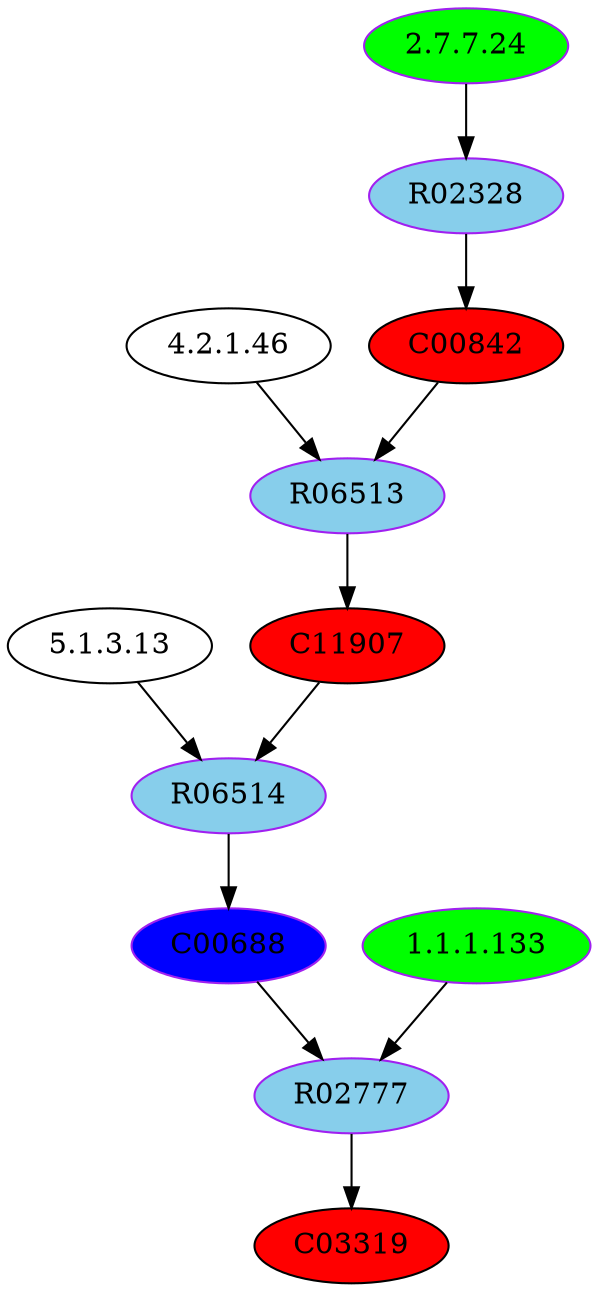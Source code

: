 digraph G {
"5.1.3.13" [type=E];
"2.7.7.24" [color=purple, fillcolor=green, style=filled, type=E];
"1.1.1.133" [color=purple, fillcolor=green, style=filled, type=E];
"4.2.1.46" [type=E];
R02328 [color=purple, fillcolor=skyblue, style=filled, type=R];
R06513 [color=purple, fillcolor=skyblue, style=filled, type=R];
R02777 [color=purple, fillcolor=skyblue, style=filled, type=R];
R06514 [color=purple, fillcolor=skyblue, style=filled, type=R];
C11907 [fillcolor=red, style=filled, type=C];
C00842 [fillcolor=red, style=filled, type=C];
C03319 [fillcolor=red, style=filled, type=C];
C00688 [color=purple, fillcolor=blue, style=filled, type=C];
C00688 -> R02777;
R02777 -> C03319;
C11907 -> R06514;
R06514 -> C00688;
C00842 -> R06513;
R06513 -> C11907;
R02328 -> C00842;
"2.7.7.24" -> R02328;
"4.2.1.46" -> R06513;
"1.1.1.133" -> R02777;
"5.1.3.13" -> R06514;
}
